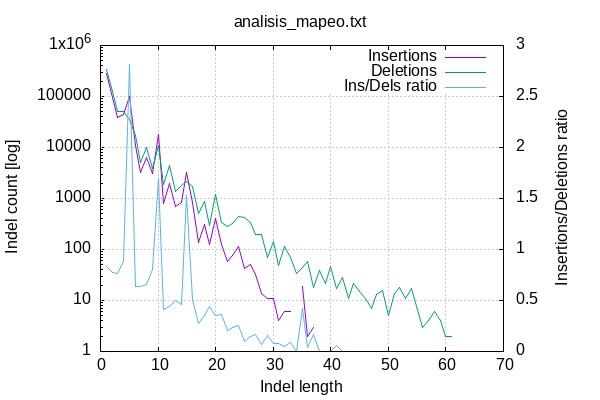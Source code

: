
        set terminal png size 600,400 truecolor
        set output "./5.Analisis_mapeo/informe_mapeo-indel-dist.png"
        set grid xtics ytics y2tics back lc rgb "#cccccc"
        set style line 1 linetype 1  linecolor rgb "red"
        set style line 2 linetype 2  linecolor rgb "black"
        set style line 3 linetype 3  linecolor rgb "green"
        set style increment user
        set ylabel "Indel count [log]"
        set xlabel "Indel length"
        set y2label "Insertions/Deletions ratio"
        set log y
        set y2tics nomirror
        set ytics nomirror
        set title "analisis_mapeo.txt" noenhanced
        plot '-' w l ti 'Insertions', '-' w l ti 'Deletions', '-' axes x1y2 w l ti "Ins/Dels ratio"
    1	281401
2	97644
3	38381
4	44627
5	98862
6	11060
7	3241
8	6448
9	3132
10	18369
11	790
12	1946
13	688
14	834
15	3280
16	853
17	138
18	312
19	127
20	413
21	123
22	59
23	75
24	114
25	43
26	50
27	33
28	14
29	11
30	11
31	4
32	6
33	6
34	0
35	19
36	2
37	3
38	0
39	0
40	0
41	1
42	0
43	0
44	0
45	0
46	0
47	0
48	0
49	0
50	0
51	0
52	0
53	0
54	0
56	0
57	0
58	0
59	0
60	0
61	0
end
1	337789
2	126548
3	50018
4	50762
5	35099
6	17467
7	5087
8	9880
9	3903
10	10801
11	1921
12	4411
13	1388
14	1803
15	2140
16	1683
17	499
18	885
19	289
20	1184
21	337
22	288
23	320
24	441
25	428
26	337
27	198
28	193
29	70
30	141
31	48
32	115
33	71
34	34
35	45
36	57
37	18
38	39
39	22
40	47
41	17
42	28
43	11
44	22
45	15
46	11
47	7
48	13
49	16
50	5
51	14
52	18
53	11
54	17
56	3
57	4
58	6
59	4
60	2
61	2
end
1	0.833067
2	0.771597
3	0.767344
4	0.879142
5	2.816661
6	0.633194
7	0.637114
8	0.652632
9	0.802460
10	1.700676
11	0.411244
12	0.441170
13	0.495677
14	0.462562
15	1.532710
16	0.506833
17	0.276553
18	0.352542
19	0.439446
20	0.348818
21	0.364985
22	0.204861
23	0.234375
24	0.258503
25	0.100467
26	0.148368
27	0.166667
28	0.072539
29	0.157143
30	0.078014
31	0.083333
32	0.052174
33	0.084507
34	0.000000
35	0.422222
36	0.035088
37	0.166667
38	0.000000
39	0.000000
40	0.000000
41	0.058824
42	0.000000
43	0.000000
44	0.000000
45	0.000000
46	0.000000
47	0.000000
48	0.000000
49	0.000000
50	0.000000
51	0.000000
52	0.000000
53	0.000000
54	0.000000
56	0.000000
57	0.000000
58	0.000000
59	0.000000
60	0.000000
61	0.000000
end
